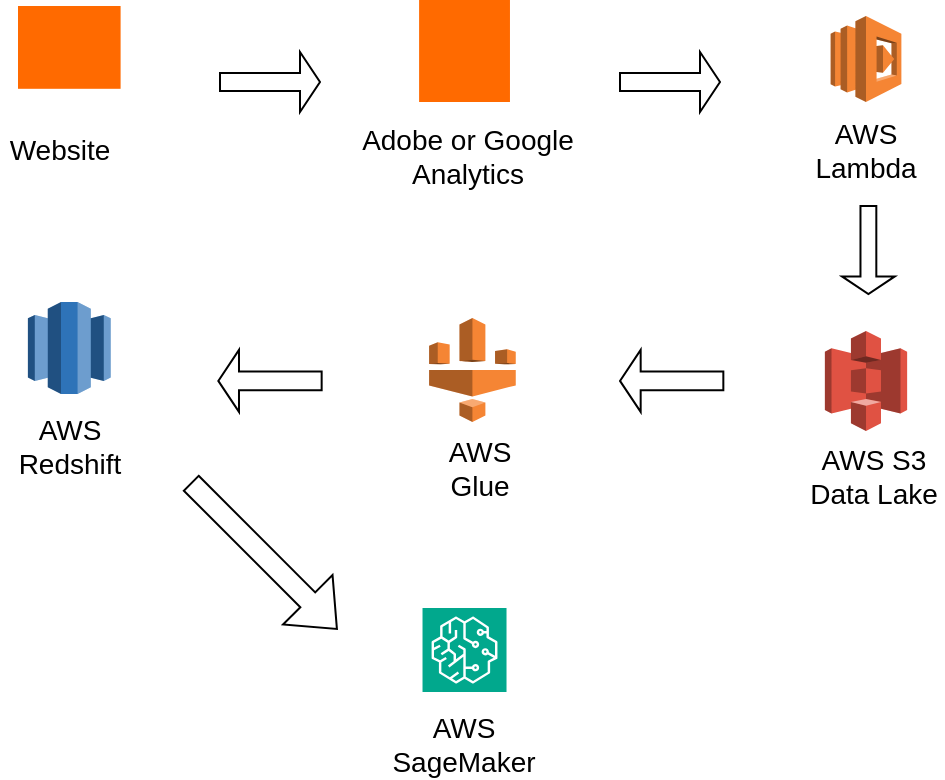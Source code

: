 <mxfile version="26.0.9">
  <diagram name="Page-1" id="XHaoaALRxuew0o-HOLA3">
    <mxGraphModel dx="1434" dy="769" grid="0" gridSize="10" guides="1" tooltips="1" connect="1" arrows="1" fold="1" page="1" pageScale="1" pageWidth="850" pageHeight="1100" math="0" shadow="0">
      <root>
        <mxCell id="0" />
        <mxCell id="1" parent="0" />
        <mxCell id="niXWnvNs91IKxP9-5BF4-1" value="" style="outlineConnect=0;dashed=0;verticalLabelPosition=bottom;verticalAlign=top;align=center;html=1;shape=mxgraph.aws3.s3;fillColor=#E05243;gradientColor=none;fontSize=14;" vertex="1" parent="1">
          <mxGeometry x="514.44" y="442.45" width="41.13" height="50" as="geometry" />
        </mxCell>
        <mxCell id="niXWnvNs91IKxP9-5BF4-2" value="" style="points=[];aspect=fixed;html=1;align=center;shadow=0;dashed=0;fillColor=#FF6A00;strokeColor=none;shape=mxgraph.alibaba_cloud.domain_and_website;fontSize=14;" vertex="1" parent="1">
          <mxGeometry x="111" y="280" width="51.3" height="41.4" as="geometry" />
        </mxCell>
        <mxCell id="niXWnvNs91IKxP9-5BF4-3" value="" style="points=[];aspect=fixed;html=1;align=center;shadow=0;dashed=0;fillColor=#FF6A00;strokeColor=none;shape=mxgraph.alibaba_cloud.adb_analyticdb_for_mysql;fontSize=14;" vertex="1" parent="1">
          <mxGeometry x="311.55" y="277" width="45.43" height="51" as="geometry" />
        </mxCell>
        <mxCell id="niXWnvNs91IKxP9-5BF4-4" value="Website" style="text;html=1;align=center;verticalAlign=middle;whiteSpace=wrap;rounded=0;fontSize=14;" vertex="1" parent="1">
          <mxGeometry x="102.3" y="336.9" width="60" height="30" as="geometry" />
        </mxCell>
        <mxCell id="niXWnvNs91IKxP9-5BF4-5" value="Adobe or Google Analytics" style="text;html=1;align=center;verticalAlign=middle;whiteSpace=wrap;rounded=0;fontSize=14;" vertex="1" parent="1">
          <mxGeometry x="274" y="339.9" width="124" height="30" as="geometry" />
        </mxCell>
        <mxCell id="niXWnvNs91IKxP9-5BF4-6" value="AWS S3 Data Lake" style="text;html=1;align=center;verticalAlign=middle;whiteSpace=wrap;rounded=0;fontSize=14;" vertex="1" parent="1">
          <mxGeometry x="505.01" y="500.35" width="67.99" height="30" as="geometry" />
        </mxCell>
        <mxCell id="niXWnvNs91IKxP9-5BF4-7" value="" style="outlineConnect=0;dashed=0;verticalLabelPosition=bottom;verticalAlign=top;align=center;html=1;shape=mxgraph.aws3.glue;fillColor=#F58534;gradientColor=none;fontSize=14;" vertex="1" parent="1">
          <mxGeometry x="316.55" y="436" width="43.33" height="52" as="geometry" />
        </mxCell>
        <mxCell id="niXWnvNs91IKxP9-5BF4-8" value="AWS Glue" style="text;html=1;align=center;verticalAlign=middle;whiteSpace=wrap;rounded=0;fontSize=14;" vertex="1" parent="1">
          <mxGeometry x="311.55" y="496" width="60" height="30" as="geometry" />
        </mxCell>
        <mxCell id="niXWnvNs91IKxP9-5BF4-9" value="" style="outlineConnect=0;dashed=0;verticalLabelPosition=bottom;verticalAlign=top;align=center;html=1;shape=mxgraph.aws3.redshift;fillColor=#2E73B8;gradientColor=none;fontSize=14;" vertex="1" parent="1">
          <mxGeometry x="115.95" y="428" width="41.4" height="46" as="geometry" />
        </mxCell>
        <mxCell id="niXWnvNs91IKxP9-5BF4-10" value="AWS Redshift" style="text;html=1;align=center;verticalAlign=middle;whiteSpace=wrap;rounded=0;fontSize=14;" vertex="1" parent="1">
          <mxGeometry x="106.65" y="484.9" width="60" height="30" as="geometry" />
        </mxCell>
        <mxCell id="niXWnvNs91IKxP9-5BF4-11" value="" style="sketch=0;points=[[0,0,0],[0.25,0,0],[0.5,0,0],[0.75,0,0],[1,0,0],[0,1,0],[0.25,1,0],[0.5,1,0],[0.75,1,0],[1,1,0],[0,0.25,0],[0,0.5,0],[0,0.75,0],[1,0.25,0],[1,0.5,0],[1,0.75,0]];outlineConnect=0;fontColor=#232F3E;fillColor=#01A88D;strokeColor=#ffffff;dashed=0;verticalLabelPosition=bottom;verticalAlign=top;align=center;html=1;fontSize=14;fontStyle=0;aspect=fixed;shape=mxgraph.aws4.resourceIcon;resIcon=mxgraph.aws4.sagemaker;" vertex="1" parent="1">
          <mxGeometry x="313.26" y="581" width="42" height="42" as="geometry" />
        </mxCell>
        <mxCell id="niXWnvNs91IKxP9-5BF4-12" value="AWS SageMaker" style="text;html=1;align=center;verticalAlign=middle;whiteSpace=wrap;rounded=0;fontSize=14;" vertex="1" parent="1">
          <mxGeometry x="304.26" y="633.9" width="60" height="30" as="geometry" />
        </mxCell>
        <mxCell id="niXWnvNs91IKxP9-5BF4-13" value="" style="outlineConnect=0;dashed=0;verticalLabelPosition=bottom;verticalAlign=top;align=center;html=1;shape=mxgraph.aws3.lambda;fillColor=#F58534;gradientColor=none;fontSize=14;" vertex="1" parent="1">
          <mxGeometry x="517.32" y="285" width="35.37" height="43" as="geometry" />
        </mxCell>
        <mxCell id="niXWnvNs91IKxP9-5BF4-14" value="AWS Lambda" style="text;html=1;align=center;verticalAlign=middle;whiteSpace=wrap;rounded=0;fontSize=14;" vertex="1" parent="1">
          <mxGeometry x="505" y="337" width="60" height="30" as="geometry" />
        </mxCell>
        <mxCell id="niXWnvNs91IKxP9-5BF4-15" value="" style="shape=singleArrow;whiteSpace=wrap;html=1;fontSize=14;" vertex="1" parent="1">
          <mxGeometry x="212" y="303" width="50" height="30" as="geometry" />
        </mxCell>
        <mxCell id="niXWnvNs91IKxP9-5BF4-16" value="" style="shape=singleArrow;whiteSpace=wrap;html=1;fontSize=14;" vertex="1" parent="1">
          <mxGeometry x="412" y="303" width="50" height="30" as="geometry" />
        </mxCell>
        <mxCell id="niXWnvNs91IKxP9-5BF4-17" value="" style="shape=singleArrow;direction=south;whiteSpace=wrap;html=1;fontSize=14;" vertex="1" parent="1">
          <mxGeometry x="523" y="380" width="26.4" height="44" as="geometry" />
        </mxCell>
        <mxCell id="niXWnvNs91IKxP9-5BF4-18" value="" style="shape=singleArrow;direction=west;whiteSpace=wrap;html=1;fontSize=14;" vertex="1" parent="1">
          <mxGeometry x="412" y="451.95" width="51.67" height="31" as="geometry" />
        </mxCell>
        <mxCell id="niXWnvNs91IKxP9-5BF4-19" value="" style="shape=singleArrow;direction=west;whiteSpace=wrap;html=1;fontSize=14;" vertex="1" parent="1">
          <mxGeometry x="211.16" y="451.95" width="51.67" height="31" as="geometry" />
        </mxCell>
        <mxCell id="niXWnvNs91IKxP9-5BF4-20" value="" style="shape=singleArrow;whiteSpace=wrap;html=1;rotation=45;fontSize=14;" vertex="1" parent="1">
          <mxGeometry x="182.54" y="537.54" width="103" height="35" as="geometry" />
        </mxCell>
      </root>
    </mxGraphModel>
  </diagram>
</mxfile>
